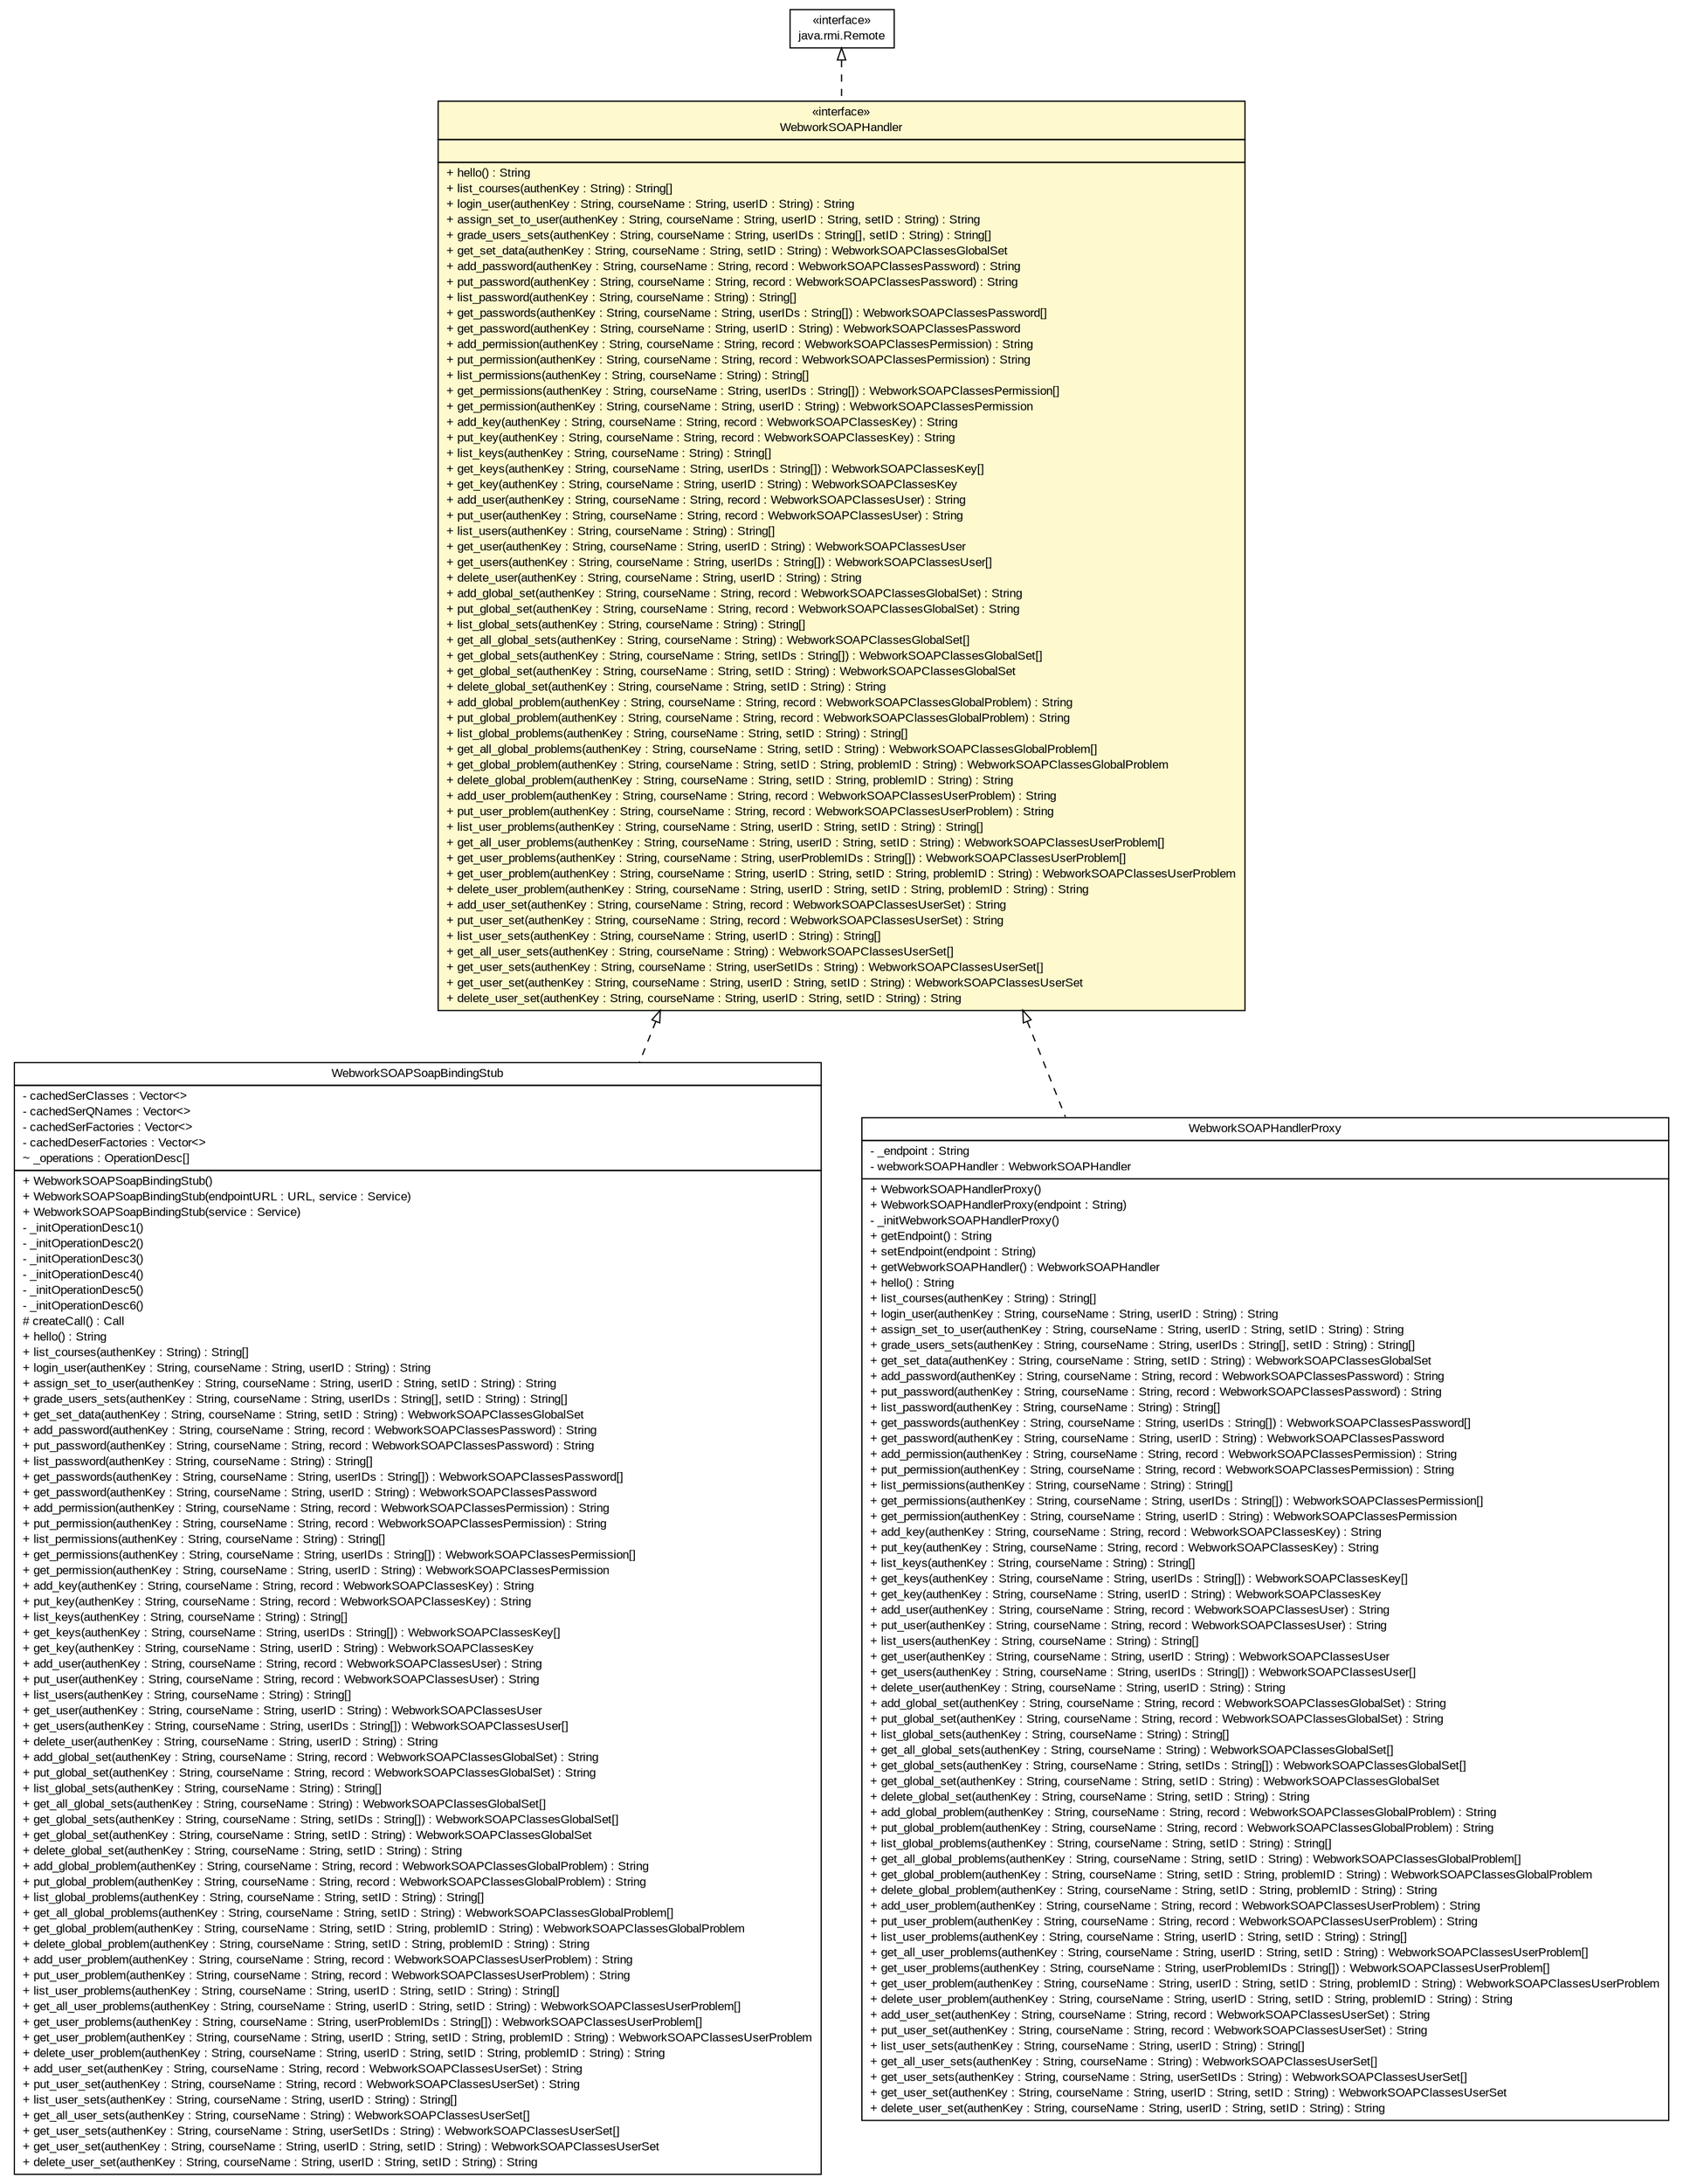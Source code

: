 #!/usr/local/bin/dot
#
# Class diagram 
# Generated by UMLGraph version 5.4 (http://www.umlgraph.org/)
#

digraph G {
	edge [fontname="arial",fontsize=10,labelfontname="arial",labelfontsize=10];
	node [fontname="arial",fontsize=10,shape=plaintext];
	nodesep=0.25;
	ranksep=0.5;
	// edu.missouri.math.webwork.WebworkSOAP.WebworkSOAPSoapBindingStub
	c483 [label=<<table title="edu.missouri.math.webwork.WebworkSOAP.WebworkSOAPSoapBindingStub" border="0" cellborder="1" cellspacing="0" cellpadding="2" port="p" href="./WebworkSOAPSoapBindingStub.html">
		<tr><td><table border="0" cellspacing="0" cellpadding="1">
<tr><td align="center" balign="center"> WebworkSOAPSoapBindingStub </td></tr>
		</table></td></tr>
		<tr><td><table border="0" cellspacing="0" cellpadding="1">
<tr><td align="left" balign="left"> - cachedSerClasses : Vector&lt;&gt; </td></tr>
<tr><td align="left" balign="left"> - cachedSerQNames : Vector&lt;&gt; </td></tr>
<tr><td align="left" balign="left"> - cachedSerFactories : Vector&lt;&gt; </td></tr>
<tr><td align="left" balign="left"> - cachedDeserFactories : Vector&lt;&gt; </td></tr>
<tr><td align="left" balign="left"> ~ _operations : OperationDesc[] </td></tr>
		</table></td></tr>
		<tr><td><table border="0" cellspacing="0" cellpadding="1">
<tr><td align="left" balign="left"> + WebworkSOAPSoapBindingStub() </td></tr>
<tr><td align="left" balign="left"> + WebworkSOAPSoapBindingStub(endpointURL : URL, service : Service) </td></tr>
<tr><td align="left" balign="left"> + WebworkSOAPSoapBindingStub(service : Service) </td></tr>
<tr><td align="left" balign="left"> - _initOperationDesc1() </td></tr>
<tr><td align="left" balign="left"> - _initOperationDesc2() </td></tr>
<tr><td align="left" balign="left"> - _initOperationDesc3() </td></tr>
<tr><td align="left" balign="left"> - _initOperationDesc4() </td></tr>
<tr><td align="left" balign="left"> - _initOperationDesc5() </td></tr>
<tr><td align="left" balign="left"> - _initOperationDesc6() </td></tr>
<tr><td align="left" balign="left"> # createCall() : Call </td></tr>
<tr><td align="left" balign="left"> + hello() : String </td></tr>
<tr><td align="left" balign="left"> + list_courses(authenKey : String) : String[] </td></tr>
<tr><td align="left" balign="left"> + login_user(authenKey : String, courseName : String, userID : String) : String </td></tr>
<tr><td align="left" balign="left"> + assign_set_to_user(authenKey : String, courseName : String, userID : String, setID : String) : String </td></tr>
<tr><td align="left" balign="left"> + grade_users_sets(authenKey : String, courseName : String, userIDs : String[], setID : String) : String[] </td></tr>
<tr><td align="left" balign="left"> + get_set_data(authenKey : String, courseName : String, setID : String) : WebworkSOAPClassesGlobalSet </td></tr>
<tr><td align="left" balign="left"> + add_password(authenKey : String, courseName : String, record : WebworkSOAPClassesPassword) : String </td></tr>
<tr><td align="left" balign="left"> + put_password(authenKey : String, courseName : String, record : WebworkSOAPClassesPassword) : String </td></tr>
<tr><td align="left" balign="left"> + list_password(authenKey : String, courseName : String) : String[] </td></tr>
<tr><td align="left" balign="left"> + get_passwords(authenKey : String, courseName : String, userIDs : String[]) : WebworkSOAPClassesPassword[] </td></tr>
<tr><td align="left" balign="left"> + get_password(authenKey : String, courseName : String, userID : String) : WebworkSOAPClassesPassword </td></tr>
<tr><td align="left" balign="left"> + add_permission(authenKey : String, courseName : String, record : WebworkSOAPClassesPermission) : String </td></tr>
<tr><td align="left" balign="left"> + put_permission(authenKey : String, courseName : String, record : WebworkSOAPClassesPermission) : String </td></tr>
<tr><td align="left" balign="left"> + list_permissions(authenKey : String, courseName : String) : String[] </td></tr>
<tr><td align="left" balign="left"> + get_permissions(authenKey : String, courseName : String, userIDs : String[]) : WebworkSOAPClassesPermission[] </td></tr>
<tr><td align="left" balign="left"> + get_permission(authenKey : String, courseName : String, userID : String) : WebworkSOAPClassesPermission </td></tr>
<tr><td align="left" balign="left"> + add_key(authenKey : String, courseName : String, record : WebworkSOAPClassesKey) : String </td></tr>
<tr><td align="left" balign="left"> + put_key(authenKey : String, courseName : String, record : WebworkSOAPClassesKey) : String </td></tr>
<tr><td align="left" balign="left"> + list_keys(authenKey : String, courseName : String) : String[] </td></tr>
<tr><td align="left" balign="left"> + get_keys(authenKey : String, courseName : String, userIDs : String[]) : WebworkSOAPClassesKey[] </td></tr>
<tr><td align="left" balign="left"> + get_key(authenKey : String, courseName : String, userID : String) : WebworkSOAPClassesKey </td></tr>
<tr><td align="left" balign="left"> + add_user(authenKey : String, courseName : String, record : WebworkSOAPClassesUser) : String </td></tr>
<tr><td align="left" balign="left"> + put_user(authenKey : String, courseName : String, record : WebworkSOAPClassesUser) : String </td></tr>
<tr><td align="left" balign="left"> + list_users(authenKey : String, courseName : String) : String[] </td></tr>
<tr><td align="left" balign="left"> + get_user(authenKey : String, courseName : String, userID : String) : WebworkSOAPClassesUser </td></tr>
<tr><td align="left" balign="left"> + get_users(authenKey : String, courseName : String, userIDs : String[]) : WebworkSOAPClassesUser[] </td></tr>
<tr><td align="left" balign="left"> + delete_user(authenKey : String, courseName : String, userID : String) : String </td></tr>
<tr><td align="left" balign="left"> + add_global_set(authenKey : String, courseName : String, record : WebworkSOAPClassesGlobalSet) : String </td></tr>
<tr><td align="left" balign="left"> + put_global_set(authenKey : String, courseName : String, record : WebworkSOAPClassesGlobalSet) : String </td></tr>
<tr><td align="left" balign="left"> + list_global_sets(authenKey : String, courseName : String) : String[] </td></tr>
<tr><td align="left" balign="left"> + get_all_global_sets(authenKey : String, courseName : String) : WebworkSOAPClassesGlobalSet[] </td></tr>
<tr><td align="left" balign="left"> + get_global_sets(authenKey : String, courseName : String, setIDs : String[]) : WebworkSOAPClassesGlobalSet[] </td></tr>
<tr><td align="left" balign="left"> + get_global_set(authenKey : String, courseName : String, setID : String) : WebworkSOAPClassesGlobalSet </td></tr>
<tr><td align="left" balign="left"> + delete_global_set(authenKey : String, courseName : String, setID : String) : String </td></tr>
<tr><td align="left" balign="left"> + add_global_problem(authenKey : String, courseName : String, record : WebworkSOAPClassesGlobalProblem) : String </td></tr>
<tr><td align="left" balign="left"> + put_global_problem(authenKey : String, courseName : String, record : WebworkSOAPClassesGlobalProblem) : String </td></tr>
<tr><td align="left" balign="left"> + list_global_problems(authenKey : String, courseName : String, setID : String) : String[] </td></tr>
<tr><td align="left" balign="left"> + get_all_global_problems(authenKey : String, courseName : String, setID : String) : WebworkSOAPClassesGlobalProblem[] </td></tr>
<tr><td align="left" balign="left"> + get_global_problem(authenKey : String, courseName : String, setID : String, problemID : String) : WebworkSOAPClassesGlobalProblem </td></tr>
<tr><td align="left" balign="left"> + delete_global_problem(authenKey : String, courseName : String, setID : String, problemID : String) : String </td></tr>
<tr><td align="left" balign="left"> + add_user_problem(authenKey : String, courseName : String, record : WebworkSOAPClassesUserProblem) : String </td></tr>
<tr><td align="left" balign="left"> + put_user_problem(authenKey : String, courseName : String, record : WebworkSOAPClassesUserProblem) : String </td></tr>
<tr><td align="left" balign="left"> + list_user_problems(authenKey : String, courseName : String, userID : String, setID : String) : String[] </td></tr>
<tr><td align="left" balign="left"> + get_all_user_problems(authenKey : String, courseName : String, userID : String, setID : String) : WebworkSOAPClassesUserProblem[] </td></tr>
<tr><td align="left" balign="left"> + get_user_problems(authenKey : String, courseName : String, userProblemIDs : String[]) : WebworkSOAPClassesUserProblem[] </td></tr>
<tr><td align="left" balign="left"> + get_user_problem(authenKey : String, courseName : String, userID : String, setID : String, problemID : String) : WebworkSOAPClassesUserProblem </td></tr>
<tr><td align="left" balign="left"> + delete_user_problem(authenKey : String, courseName : String, userID : String, setID : String, problemID : String) : String </td></tr>
<tr><td align="left" balign="left"> + add_user_set(authenKey : String, courseName : String, record : WebworkSOAPClassesUserSet) : String </td></tr>
<tr><td align="left" balign="left"> + put_user_set(authenKey : String, courseName : String, record : WebworkSOAPClassesUserSet) : String </td></tr>
<tr><td align="left" balign="left"> + list_user_sets(authenKey : String, courseName : String, userID : String) : String[] </td></tr>
<tr><td align="left" balign="left"> + get_all_user_sets(authenKey : String, courseName : String) : WebworkSOAPClassesUserSet[] </td></tr>
<tr><td align="left" balign="left"> + get_user_sets(authenKey : String, courseName : String, userSetIDs : String) : WebworkSOAPClassesUserSet[] </td></tr>
<tr><td align="left" balign="left"> + get_user_set(authenKey : String, courseName : String, userID : String, setID : String) : WebworkSOAPClassesUserSet </td></tr>
<tr><td align="left" balign="left"> + delete_user_set(authenKey : String, courseName : String, userID : String, setID : String) : String </td></tr>
		</table></td></tr>
		</table>>, URL="./WebworkSOAPSoapBindingStub.html", fontname="arial", fontcolor="black", fontsize=10.0];
	// edu.missouri.math.webwork.WebworkSOAP.WebworkSOAPHandlerProxy
	c486 [label=<<table title="edu.missouri.math.webwork.WebworkSOAP.WebworkSOAPHandlerProxy" border="0" cellborder="1" cellspacing="0" cellpadding="2" port="p" href="./WebworkSOAPHandlerProxy.html">
		<tr><td><table border="0" cellspacing="0" cellpadding="1">
<tr><td align="center" balign="center"> WebworkSOAPHandlerProxy </td></tr>
		</table></td></tr>
		<tr><td><table border="0" cellspacing="0" cellpadding="1">
<tr><td align="left" balign="left"> - _endpoint : String </td></tr>
<tr><td align="left" balign="left"> - webworkSOAPHandler : WebworkSOAPHandler </td></tr>
		</table></td></tr>
		<tr><td><table border="0" cellspacing="0" cellpadding="1">
<tr><td align="left" balign="left"> + WebworkSOAPHandlerProxy() </td></tr>
<tr><td align="left" balign="left"> + WebworkSOAPHandlerProxy(endpoint : String) </td></tr>
<tr><td align="left" balign="left"> - _initWebworkSOAPHandlerProxy() </td></tr>
<tr><td align="left" balign="left"> + getEndpoint() : String </td></tr>
<tr><td align="left" balign="left"> + setEndpoint(endpoint : String) </td></tr>
<tr><td align="left" balign="left"> + getWebworkSOAPHandler() : WebworkSOAPHandler </td></tr>
<tr><td align="left" balign="left"> + hello() : String </td></tr>
<tr><td align="left" balign="left"> + list_courses(authenKey : String) : String[] </td></tr>
<tr><td align="left" balign="left"> + login_user(authenKey : String, courseName : String, userID : String) : String </td></tr>
<tr><td align="left" balign="left"> + assign_set_to_user(authenKey : String, courseName : String, userID : String, setID : String) : String </td></tr>
<tr><td align="left" balign="left"> + grade_users_sets(authenKey : String, courseName : String, userIDs : String[], setID : String) : String[] </td></tr>
<tr><td align="left" balign="left"> + get_set_data(authenKey : String, courseName : String, setID : String) : WebworkSOAPClassesGlobalSet </td></tr>
<tr><td align="left" balign="left"> + add_password(authenKey : String, courseName : String, record : WebworkSOAPClassesPassword) : String </td></tr>
<tr><td align="left" balign="left"> + put_password(authenKey : String, courseName : String, record : WebworkSOAPClassesPassword) : String </td></tr>
<tr><td align="left" balign="left"> + list_password(authenKey : String, courseName : String) : String[] </td></tr>
<tr><td align="left" balign="left"> + get_passwords(authenKey : String, courseName : String, userIDs : String[]) : WebworkSOAPClassesPassword[] </td></tr>
<tr><td align="left" balign="left"> + get_password(authenKey : String, courseName : String, userID : String) : WebworkSOAPClassesPassword </td></tr>
<tr><td align="left" balign="left"> + add_permission(authenKey : String, courseName : String, record : WebworkSOAPClassesPermission) : String </td></tr>
<tr><td align="left" balign="left"> + put_permission(authenKey : String, courseName : String, record : WebworkSOAPClassesPermission) : String </td></tr>
<tr><td align="left" balign="left"> + list_permissions(authenKey : String, courseName : String) : String[] </td></tr>
<tr><td align="left" balign="left"> + get_permissions(authenKey : String, courseName : String, userIDs : String[]) : WebworkSOAPClassesPermission[] </td></tr>
<tr><td align="left" balign="left"> + get_permission(authenKey : String, courseName : String, userID : String) : WebworkSOAPClassesPermission </td></tr>
<tr><td align="left" balign="left"> + add_key(authenKey : String, courseName : String, record : WebworkSOAPClassesKey) : String </td></tr>
<tr><td align="left" balign="left"> + put_key(authenKey : String, courseName : String, record : WebworkSOAPClassesKey) : String </td></tr>
<tr><td align="left" balign="left"> + list_keys(authenKey : String, courseName : String) : String[] </td></tr>
<tr><td align="left" balign="left"> + get_keys(authenKey : String, courseName : String, userIDs : String[]) : WebworkSOAPClassesKey[] </td></tr>
<tr><td align="left" balign="left"> + get_key(authenKey : String, courseName : String, userID : String) : WebworkSOAPClassesKey </td></tr>
<tr><td align="left" balign="left"> + add_user(authenKey : String, courseName : String, record : WebworkSOAPClassesUser) : String </td></tr>
<tr><td align="left" balign="left"> + put_user(authenKey : String, courseName : String, record : WebworkSOAPClassesUser) : String </td></tr>
<tr><td align="left" balign="left"> + list_users(authenKey : String, courseName : String) : String[] </td></tr>
<tr><td align="left" balign="left"> + get_user(authenKey : String, courseName : String, userID : String) : WebworkSOAPClassesUser </td></tr>
<tr><td align="left" balign="left"> + get_users(authenKey : String, courseName : String, userIDs : String[]) : WebworkSOAPClassesUser[] </td></tr>
<tr><td align="left" balign="left"> + delete_user(authenKey : String, courseName : String, userID : String) : String </td></tr>
<tr><td align="left" balign="left"> + add_global_set(authenKey : String, courseName : String, record : WebworkSOAPClassesGlobalSet) : String </td></tr>
<tr><td align="left" balign="left"> + put_global_set(authenKey : String, courseName : String, record : WebworkSOAPClassesGlobalSet) : String </td></tr>
<tr><td align="left" balign="left"> + list_global_sets(authenKey : String, courseName : String) : String[] </td></tr>
<tr><td align="left" balign="left"> + get_all_global_sets(authenKey : String, courseName : String) : WebworkSOAPClassesGlobalSet[] </td></tr>
<tr><td align="left" balign="left"> + get_global_sets(authenKey : String, courseName : String, setIDs : String[]) : WebworkSOAPClassesGlobalSet[] </td></tr>
<tr><td align="left" balign="left"> + get_global_set(authenKey : String, courseName : String, setID : String) : WebworkSOAPClassesGlobalSet </td></tr>
<tr><td align="left" balign="left"> + delete_global_set(authenKey : String, courseName : String, setID : String) : String </td></tr>
<tr><td align="left" balign="left"> + add_global_problem(authenKey : String, courseName : String, record : WebworkSOAPClassesGlobalProblem) : String </td></tr>
<tr><td align="left" balign="left"> + put_global_problem(authenKey : String, courseName : String, record : WebworkSOAPClassesGlobalProblem) : String </td></tr>
<tr><td align="left" balign="left"> + list_global_problems(authenKey : String, courseName : String, setID : String) : String[] </td></tr>
<tr><td align="left" balign="left"> + get_all_global_problems(authenKey : String, courseName : String, setID : String) : WebworkSOAPClassesGlobalProblem[] </td></tr>
<tr><td align="left" balign="left"> + get_global_problem(authenKey : String, courseName : String, setID : String, problemID : String) : WebworkSOAPClassesGlobalProblem </td></tr>
<tr><td align="left" balign="left"> + delete_global_problem(authenKey : String, courseName : String, setID : String, problemID : String) : String </td></tr>
<tr><td align="left" balign="left"> + add_user_problem(authenKey : String, courseName : String, record : WebworkSOAPClassesUserProblem) : String </td></tr>
<tr><td align="left" balign="left"> + put_user_problem(authenKey : String, courseName : String, record : WebworkSOAPClassesUserProblem) : String </td></tr>
<tr><td align="left" balign="left"> + list_user_problems(authenKey : String, courseName : String, userID : String, setID : String) : String[] </td></tr>
<tr><td align="left" balign="left"> + get_all_user_problems(authenKey : String, courseName : String, userID : String, setID : String) : WebworkSOAPClassesUserProblem[] </td></tr>
<tr><td align="left" balign="left"> + get_user_problems(authenKey : String, courseName : String, userProblemIDs : String[]) : WebworkSOAPClassesUserProblem[] </td></tr>
<tr><td align="left" balign="left"> + get_user_problem(authenKey : String, courseName : String, userID : String, setID : String, problemID : String) : WebworkSOAPClassesUserProblem </td></tr>
<tr><td align="left" balign="left"> + delete_user_problem(authenKey : String, courseName : String, userID : String, setID : String, problemID : String) : String </td></tr>
<tr><td align="left" balign="left"> + add_user_set(authenKey : String, courseName : String, record : WebworkSOAPClassesUserSet) : String </td></tr>
<tr><td align="left" balign="left"> + put_user_set(authenKey : String, courseName : String, record : WebworkSOAPClassesUserSet) : String </td></tr>
<tr><td align="left" balign="left"> + list_user_sets(authenKey : String, courseName : String, userID : String) : String[] </td></tr>
<tr><td align="left" balign="left"> + get_all_user_sets(authenKey : String, courseName : String) : WebworkSOAPClassesUserSet[] </td></tr>
<tr><td align="left" balign="left"> + get_user_sets(authenKey : String, courseName : String, userSetIDs : String) : WebworkSOAPClassesUserSet[] </td></tr>
<tr><td align="left" balign="left"> + get_user_set(authenKey : String, courseName : String, userID : String, setID : String) : WebworkSOAPClassesUserSet </td></tr>
<tr><td align="left" balign="left"> + delete_user_set(authenKey : String, courseName : String, userID : String, setID : String) : String </td></tr>
		</table></td></tr>
		</table>>, URL="./WebworkSOAPHandlerProxy.html", fontname="arial", fontcolor="black", fontsize=10.0];
	// edu.missouri.math.webwork.WebworkSOAP.WebworkSOAPHandler
	c487 [label=<<table title="edu.missouri.math.webwork.WebworkSOAP.WebworkSOAPHandler" border="0" cellborder="1" cellspacing="0" cellpadding="2" port="p" bgcolor="lemonChiffon" href="./WebworkSOAPHandler.html">
		<tr><td><table border="0" cellspacing="0" cellpadding="1">
<tr><td align="center" balign="center"> &#171;interface&#187; </td></tr>
<tr><td align="center" balign="center"> WebworkSOAPHandler </td></tr>
		</table></td></tr>
		<tr><td><table border="0" cellspacing="0" cellpadding="1">
<tr><td align="left" balign="left">  </td></tr>
		</table></td></tr>
		<tr><td><table border="0" cellspacing="0" cellpadding="1">
<tr><td align="left" balign="left"> + hello() : String </td></tr>
<tr><td align="left" balign="left"> + list_courses(authenKey : String) : String[] </td></tr>
<tr><td align="left" balign="left"> + login_user(authenKey : String, courseName : String, userID : String) : String </td></tr>
<tr><td align="left" balign="left"> + assign_set_to_user(authenKey : String, courseName : String, userID : String, setID : String) : String </td></tr>
<tr><td align="left" balign="left"> + grade_users_sets(authenKey : String, courseName : String, userIDs : String[], setID : String) : String[] </td></tr>
<tr><td align="left" balign="left"> + get_set_data(authenKey : String, courseName : String, setID : String) : WebworkSOAPClassesGlobalSet </td></tr>
<tr><td align="left" balign="left"> + add_password(authenKey : String, courseName : String, record : WebworkSOAPClassesPassword) : String </td></tr>
<tr><td align="left" balign="left"> + put_password(authenKey : String, courseName : String, record : WebworkSOAPClassesPassword) : String </td></tr>
<tr><td align="left" balign="left"> + list_password(authenKey : String, courseName : String) : String[] </td></tr>
<tr><td align="left" balign="left"> + get_passwords(authenKey : String, courseName : String, userIDs : String[]) : WebworkSOAPClassesPassword[] </td></tr>
<tr><td align="left" balign="left"> + get_password(authenKey : String, courseName : String, userID : String) : WebworkSOAPClassesPassword </td></tr>
<tr><td align="left" balign="left"> + add_permission(authenKey : String, courseName : String, record : WebworkSOAPClassesPermission) : String </td></tr>
<tr><td align="left" balign="left"> + put_permission(authenKey : String, courseName : String, record : WebworkSOAPClassesPermission) : String </td></tr>
<tr><td align="left" balign="left"> + list_permissions(authenKey : String, courseName : String) : String[] </td></tr>
<tr><td align="left" balign="left"> + get_permissions(authenKey : String, courseName : String, userIDs : String[]) : WebworkSOAPClassesPermission[] </td></tr>
<tr><td align="left" balign="left"> + get_permission(authenKey : String, courseName : String, userID : String) : WebworkSOAPClassesPermission </td></tr>
<tr><td align="left" balign="left"> + add_key(authenKey : String, courseName : String, record : WebworkSOAPClassesKey) : String </td></tr>
<tr><td align="left" balign="left"> + put_key(authenKey : String, courseName : String, record : WebworkSOAPClassesKey) : String </td></tr>
<tr><td align="left" balign="left"> + list_keys(authenKey : String, courseName : String) : String[] </td></tr>
<tr><td align="left" balign="left"> + get_keys(authenKey : String, courseName : String, userIDs : String[]) : WebworkSOAPClassesKey[] </td></tr>
<tr><td align="left" balign="left"> + get_key(authenKey : String, courseName : String, userID : String) : WebworkSOAPClassesKey </td></tr>
<tr><td align="left" balign="left"> + add_user(authenKey : String, courseName : String, record : WebworkSOAPClassesUser) : String </td></tr>
<tr><td align="left" balign="left"> + put_user(authenKey : String, courseName : String, record : WebworkSOAPClassesUser) : String </td></tr>
<tr><td align="left" balign="left"> + list_users(authenKey : String, courseName : String) : String[] </td></tr>
<tr><td align="left" balign="left"> + get_user(authenKey : String, courseName : String, userID : String) : WebworkSOAPClassesUser </td></tr>
<tr><td align="left" balign="left"> + get_users(authenKey : String, courseName : String, userIDs : String[]) : WebworkSOAPClassesUser[] </td></tr>
<tr><td align="left" balign="left"> + delete_user(authenKey : String, courseName : String, userID : String) : String </td></tr>
<tr><td align="left" balign="left"> + add_global_set(authenKey : String, courseName : String, record : WebworkSOAPClassesGlobalSet) : String </td></tr>
<tr><td align="left" balign="left"> + put_global_set(authenKey : String, courseName : String, record : WebworkSOAPClassesGlobalSet) : String </td></tr>
<tr><td align="left" balign="left"> + list_global_sets(authenKey : String, courseName : String) : String[] </td></tr>
<tr><td align="left" balign="left"> + get_all_global_sets(authenKey : String, courseName : String) : WebworkSOAPClassesGlobalSet[] </td></tr>
<tr><td align="left" balign="left"> + get_global_sets(authenKey : String, courseName : String, setIDs : String[]) : WebworkSOAPClassesGlobalSet[] </td></tr>
<tr><td align="left" balign="left"> + get_global_set(authenKey : String, courseName : String, setID : String) : WebworkSOAPClassesGlobalSet </td></tr>
<tr><td align="left" balign="left"> + delete_global_set(authenKey : String, courseName : String, setID : String) : String </td></tr>
<tr><td align="left" balign="left"> + add_global_problem(authenKey : String, courseName : String, record : WebworkSOAPClassesGlobalProblem) : String </td></tr>
<tr><td align="left" balign="left"> + put_global_problem(authenKey : String, courseName : String, record : WebworkSOAPClassesGlobalProblem) : String </td></tr>
<tr><td align="left" balign="left"> + list_global_problems(authenKey : String, courseName : String, setID : String) : String[] </td></tr>
<tr><td align="left" balign="left"> + get_all_global_problems(authenKey : String, courseName : String, setID : String) : WebworkSOAPClassesGlobalProblem[] </td></tr>
<tr><td align="left" balign="left"> + get_global_problem(authenKey : String, courseName : String, setID : String, problemID : String) : WebworkSOAPClassesGlobalProblem </td></tr>
<tr><td align="left" balign="left"> + delete_global_problem(authenKey : String, courseName : String, setID : String, problemID : String) : String </td></tr>
<tr><td align="left" balign="left"> + add_user_problem(authenKey : String, courseName : String, record : WebworkSOAPClassesUserProblem) : String </td></tr>
<tr><td align="left" balign="left"> + put_user_problem(authenKey : String, courseName : String, record : WebworkSOAPClassesUserProblem) : String </td></tr>
<tr><td align="left" balign="left"> + list_user_problems(authenKey : String, courseName : String, userID : String, setID : String) : String[] </td></tr>
<tr><td align="left" balign="left"> + get_all_user_problems(authenKey : String, courseName : String, userID : String, setID : String) : WebworkSOAPClassesUserProblem[] </td></tr>
<tr><td align="left" balign="left"> + get_user_problems(authenKey : String, courseName : String, userProblemIDs : String[]) : WebworkSOAPClassesUserProblem[] </td></tr>
<tr><td align="left" balign="left"> + get_user_problem(authenKey : String, courseName : String, userID : String, setID : String, problemID : String) : WebworkSOAPClassesUserProblem </td></tr>
<tr><td align="left" balign="left"> + delete_user_problem(authenKey : String, courseName : String, userID : String, setID : String, problemID : String) : String </td></tr>
<tr><td align="left" balign="left"> + add_user_set(authenKey : String, courseName : String, record : WebworkSOAPClassesUserSet) : String </td></tr>
<tr><td align="left" balign="left"> + put_user_set(authenKey : String, courseName : String, record : WebworkSOAPClassesUserSet) : String </td></tr>
<tr><td align="left" balign="left"> + list_user_sets(authenKey : String, courseName : String, userID : String) : String[] </td></tr>
<tr><td align="left" balign="left"> + get_all_user_sets(authenKey : String, courseName : String) : WebworkSOAPClassesUserSet[] </td></tr>
<tr><td align="left" balign="left"> + get_user_sets(authenKey : String, courseName : String, userSetIDs : String) : WebworkSOAPClassesUserSet[] </td></tr>
<tr><td align="left" balign="left"> + get_user_set(authenKey : String, courseName : String, userID : String, setID : String) : WebworkSOAPClassesUserSet </td></tr>
<tr><td align="left" balign="left"> + delete_user_set(authenKey : String, courseName : String, userID : String, setID : String) : String </td></tr>
		</table></td></tr>
		</table>>, URL="./WebworkSOAPHandler.html", fontname="arial", fontcolor="black", fontsize=10.0];
	//edu.missouri.math.webwork.WebworkSOAP.WebworkSOAPSoapBindingStub implements edu.missouri.math.webwork.WebworkSOAP.WebworkSOAPHandler
	c487:p -> c483:p [dir=back,arrowtail=empty,style=dashed];
	//edu.missouri.math.webwork.WebworkSOAP.WebworkSOAPHandlerProxy implements edu.missouri.math.webwork.WebworkSOAP.WebworkSOAPHandler
	c487:p -> c486:p [dir=back,arrowtail=empty,style=dashed];
	//edu.missouri.math.webwork.WebworkSOAP.WebworkSOAPHandler implements java.rmi.Remote
	c497:p -> c487:p [dir=back,arrowtail=empty,style=dashed];
	// java.rmi.Remote
	c497 [label=<<table title="java.rmi.Remote" border="0" cellborder="1" cellspacing="0" cellpadding="2" port="p" href="http://java.sun.com/j2se/1.4.2/docs/api/java/rmi/Remote.html">
		<tr><td><table border="0" cellspacing="0" cellpadding="1">
<tr><td align="center" balign="center"> &#171;interface&#187; </td></tr>
<tr><td align="center" balign="center"> java.rmi.Remote </td></tr>
		</table></td></tr>
		</table>>, URL="http://java.sun.com/j2se/1.4.2/docs/api/java/rmi/Remote.html", fontname="arial", fontcolor="black", fontsize=10.0];
}

